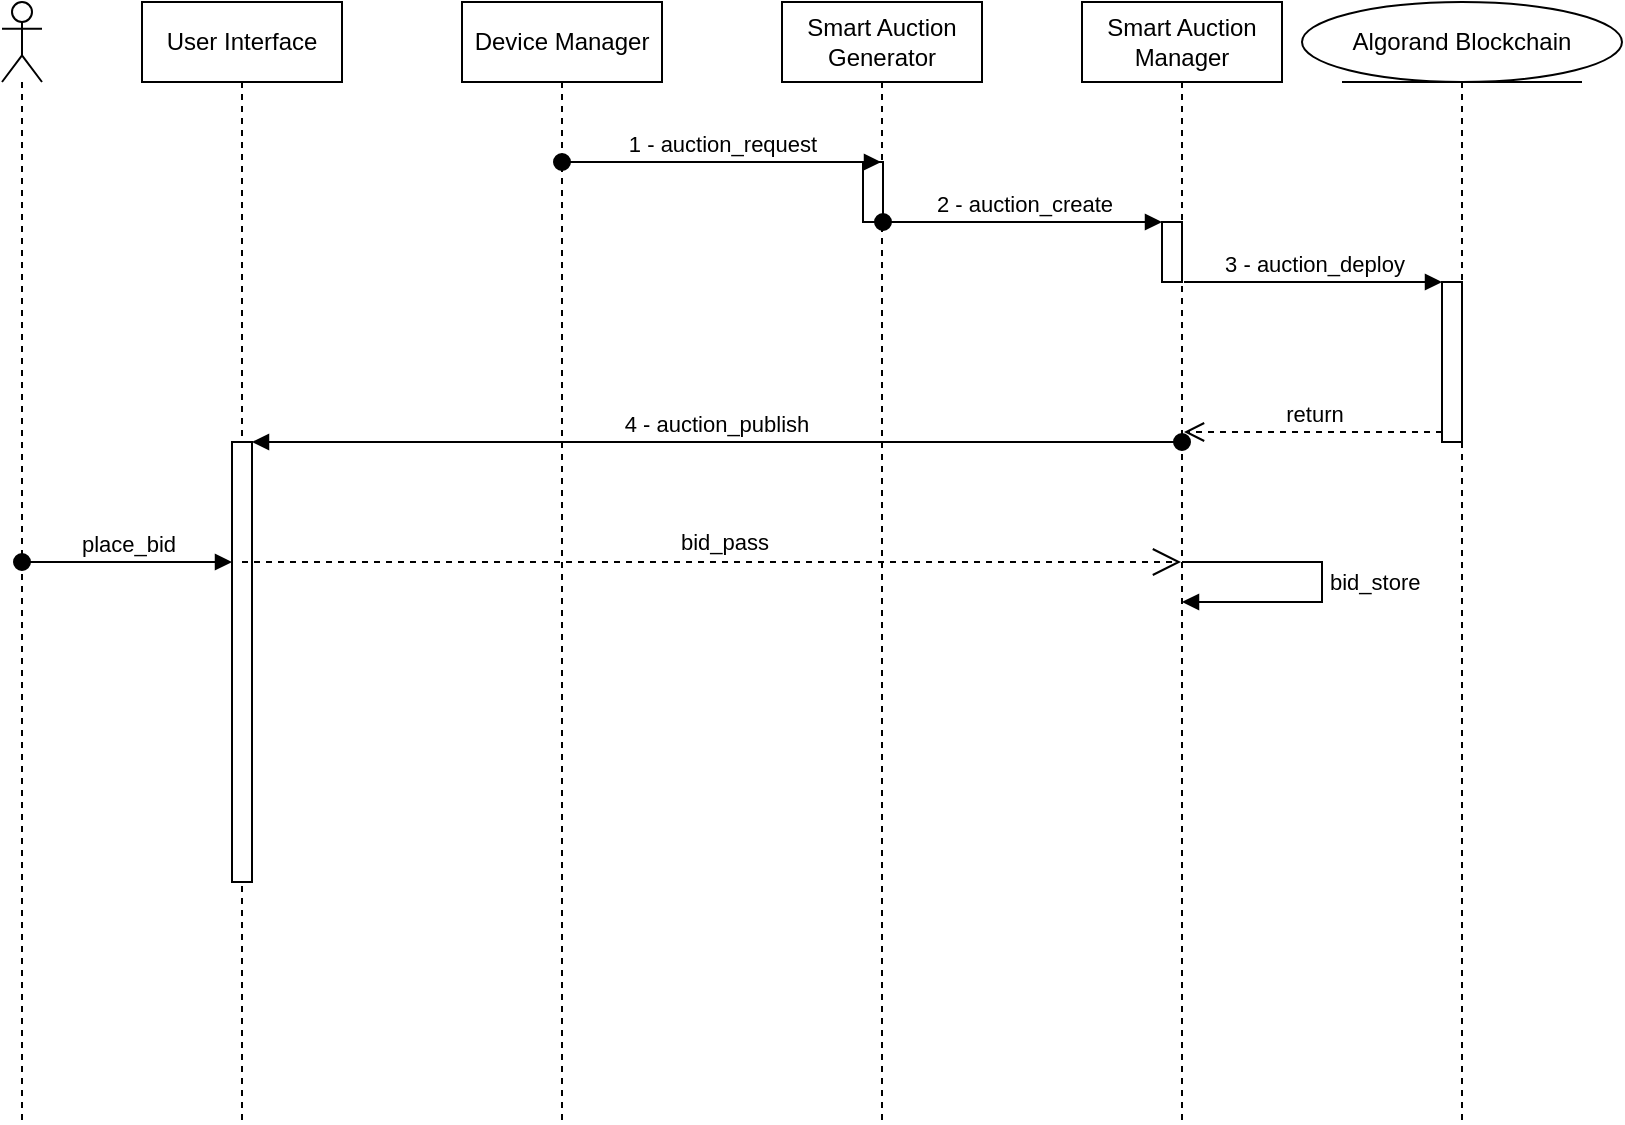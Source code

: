<mxfile version="21.2.9" type="github">
  <diagram name="Pagina-1" id="DZtC7V4ZbZOl91H6jhJw">
    <mxGraphModel dx="838" dy="663" grid="1" gridSize="10" guides="1" tooltips="1" connect="1" arrows="1" fold="1" page="1" pageScale="1" pageWidth="827" pageHeight="1169" math="0" shadow="0">
      <root>
        <mxCell id="0" />
        <mxCell id="1" parent="0" />
        <mxCell id="v9cwIrvtGYx73TXp7SWS-9" value="" style="shape=umlLifeline;perimeter=lifelinePerimeter;whiteSpace=wrap;html=1;container=1;dropTarget=0;collapsible=0;recursiveResize=0;outlineConnect=0;portConstraint=eastwest;newEdgeStyle={&quot;edgeStyle&quot;:&quot;elbowEdgeStyle&quot;,&quot;elbow&quot;:&quot;vertical&quot;,&quot;curved&quot;:0,&quot;rounded&quot;:0};participant=umlActor;" vertex="1" parent="1">
          <mxGeometry x="10" y="40" width="20" height="560" as="geometry" />
        </mxCell>
        <mxCell id="v9cwIrvtGYx73TXp7SWS-10" value="User Interface" style="shape=umlLifeline;perimeter=lifelinePerimeter;whiteSpace=wrap;html=1;container=1;dropTarget=0;collapsible=0;recursiveResize=0;outlineConnect=0;portConstraint=eastwest;newEdgeStyle={&quot;edgeStyle&quot;:&quot;elbowEdgeStyle&quot;,&quot;elbow&quot;:&quot;vertical&quot;,&quot;curved&quot;:0,&quot;rounded&quot;:0};" vertex="1" parent="1">
          <mxGeometry x="80" y="40" width="100" height="560" as="geometry" />
        </mxCell>
        <mxCell id="v9cwIrvtGYx73TXp7SWS-32" value="" style="html=1;points=[];perimeter=orthogonalPerimeter;outlineConnect=0;targetShapes=umlLifeline;portConstraint=eastwest;newEdgeStyle={&quot;edgeStyle&quot;:&quot;elbowEdgeStyle&quot;,&quot;elbow&quot;:&quot;vertical&quot;,&quot;curved&quot;:0,&quot;rounded&quot;:0};" vertex="1" parent="v9cwIrvtGYx73TXp7SWS-10">
          <mxGeometry x="45" y="220" width="10" height="220" as="geometry" />
        </mxCell>
        <mxCell id="v9cwIrvtGYx73TXp7SWS-11" value="Device Manager" style="shape=umlLifeline;perimeter=lifelinePerimeter;whiteSpace=wrap;html=1;container=1;dropTarget=0;collapsible=0;recursiveResize=0;outlineConnect=0;portConstraint=eastwest;newEdgeStyle={&quot;edgeStyle&quot;:&quot;elbowEdgeStyle&quot;,&quot;elbow&quot;:&quot;vertical&quot;,&quot;curved&quot;:0,&quot;rounded&quot;:0};" vertex="1" parent="1">
          <mxGeometry x="240" y="40" width="100" height="560" as="geometry" />
        </mxCell>
        <mxCell id="v9cwIrvtGYx73TXp7SWS-12" value="Smart Auction Generator" style="shape=umlLifeline;perimeter=lifelinePerimeter;whiteSpace=wrap;html=1;container=1;dropTarget=0;collapsible=0;recursiveResize=0;outlineConnect=0;portConstraint=eastwest;newEdgeStyle={&quot;edgeStyle&quot;:&quot;elbowEdgeStyle&quot;,&quot;elbow&quot;:&quot;vertical&quot;,&quot;curved&quot;:0,&quot;rounded&quot;:0};" vertex="1" parent="1">
          <mxGeometry x="400" y="40" width="100" height="560" as="geometry" />
        </mxCell>
        <mxCell id="v9cwIrvtGYx73TXp7SWS-21" value="" style="html=1;points=[];perimeter=orthogonalPerimeter;outlineConnect=0;targetShapes=umlLifeline;portConstraint=eastwest;newEdgeStyle={&quot;edgeStyle&quot;:&quot;elbowEdgeStyle&quot;,&quot;elbow&quot;:&quot;vertical&quot;,&quot;curved&quot;:0,&quot;rounded&quot;:0};" vertex="1" parent="v9cwIrvtGYx73TXp7SWS-12">
          <mxGeometry x="40.5" y="80" width="10" height="30" as="geometry" />
        </mxCell>
        <mxCell id="v9cwIrvtGYx73TXp7SWS-13" value="Smart Auction Manager" style="shape=umlLifeline;perimeter=lifelinePerimeter;whiteSpace=wrap;html=1;container=1;dropTarget=0;collapsible=0;recursiveResize=0;outlineConnect=0;portConstraint=eastwest;newEdgeStyle={&quot;edgeStyle&quot;:&quot;elbowEdgeStyle&quot;,&quot;elbow&quot;:&quot;vertical&quot;,&quot;curved&quot;:0,&quot;rounded&quot;:0};" vertex="1" parent="1">
          <mxGeometry x="550" y="40" width="100" height="560" as="geometry" />
        </mxCell>
        <mxCell id="v9cwIrvtGYx73TXp7SWS-25" value="" style="html=1;points=[];perimeter=orthogonalPerimeter;outlineConnect=0;targetShapes=umlLifeline;portConstraint=eastwest;newEdgeStyle={&quot;edgeStyle&quot;:&quot;elbowEdgeStyle&quot;,&quot;elbow&quot;:&quot;vertical&quot;,&quot;curved&quot;:0,&quot;rounded&quot;:0};" vertex="1" parent="v9cwIrvtGYx73TXp7SWS-13">
          <mxGeometry x="40" y="110" width="10" height="30" as="geometry" />
        </mxCell>
        <mxCell id="v9cwIrvtGYx73TXp7SWS-26" value="2 - auction_create" style="html=1;verticalAlign=bottom;startArrow=oval;endArrow=block;startSize=8;edgeStyle=elbowEdgeStyle;elbow=vertical;curved=0;rounded=0;" edge="1" parent="v9cwIrvtGYx73TXp7SWS-13" target="v9cwIrvtGYx73TXp7SWS-25">
          <mxGeometry relative="1" as="geometry">
            <mxPoint x="-99.5" y="110" as="sourcePoint" />
            <mxPoint x="60.5" y="110" as="targetPoint" />
            <Array as="points">
              <mxPoint x="-29.5" y="110" />
              <mxPoint x="0.5" y="130" />
            </Array>
          </mxGeometry>
        </mxCell>
        <mxCell id="v9cwIrvtGYx73TXp7SWS-14" value="Algorand Blockchain" style="shape=umlLifeline;perimeter=lifelinePerimeter;whiteSpace=wrap;html=1;container=1;dropTarget=0;collapsible=0;recursiveResize=0;outlineConnect=0;portConstraint=eastwest;newEdgeStyle={&quot;edgeStyle&quot;:&quot;elbowEdgeStyle&quot;,&quot;elbow&quot;:&quot;vertical&quot;,&quot;curved&quot;:0,&quot;rounded&quot;:0};participant=umlEntity;" vertex="1" parent="1">
          <mxGeometry x="660" y="40" width="160" height="560" as="geometry" />
        </mxCell>
        <mxCell id="v9cwIrvtGYx73TXp7SWS-27" value="" style="html=1;points=[];perimeter=orthogonalPerimeter;outlineConnect=0;targetShapes=umlLifeline;portConstraint=eastwest;newEdgeStyle={&quot;edgeStyle&quot;:&quot;elbowEdgeStyle&quot;,&quot;elbow&quot;:&quot;vertical&quot;,&quot;curved&quot;:0,&quot;rounded&quot;:0};" vertex="1" parent="v9cwIrvtGYx73TXp7SWS-14">
          <mxGeometry x="70" y="140" width="10" height="80" as="geometry" />
        </mxCell>
        <mxCell id="v9cwIrvtGYx73TXp7SWS-28" value="3 - auction_deploy" style="html=1;verticalAlign=bottom;endArrow=block;edgeStyle=elbowEdgeStyle;elbow=vertical;curved=0;rounded=0;" edge="1" target="v9cwIrvtGYx73TXp7SWS-27" parent="v9cwIrvtGYx73TXp7SWS-14">
          <mxGeometry relative="1" as="geometry">
            <mxPoint x="-59" y="140" as="sourcePoint" />
          </mxGeometry>
        </mxCell>
        <mxCell id="v9cwIrvtGYx73TXp7SWS-29" value="return" style="html=1;verticalAlign=bottom;endArrow=open;dashed=1;endSize=8;edgeStyle=elbowEdgeStyle;elbow=vertical;curved=0;rounded=0;" edge="1" source="v9cwIrvtGYx73TXp7SWS-27" parent="v9cwIrvtGYx73TXp7SWS-14">
          <mxGeometry relative="1" as="geometry">
            <mxPoint x="-59" y="215" as="targetPoint" />
          </mxGeometry>
        </mxCell>
        <mxCell id="v9cwIrvtGYx73TXp7SWS-22" value="1 - auction_request" style="html=1;verticalAlign=bottom;startArrow=oval;endArrow=block;startSize=8;edgeStyle=elbowEdgeStyle;elbow=vertical;curved=0;rounded=0;" edge="1" target="v9cwIrvtGYx73TXp7SWS-12" parent="1" source="v9cwIrvtGYx73TXp7SWS-11">
          <mxGeometry relative="1" as="geometry">
            <mxPoint x="350" y="120" as="sourcePoint" />
            <mxPoint x="510" y="120" as="targetPoint" />
            <Array as="points">
              <mxPoint x="360" y="120" />
              <mxPoint x="390" y="140" />
            </Array>
          </mxGeometry>
        </mxCell>
        <mxCell id="v9cwIrvtGYx73TXp7SWS-35" value="4 - auction_publish" style="html=1;verticalAlign=bottom;startArrow=oval;startFill=1;endArrow=block;startSize=8;edgeStyle=elbowEdgeStyle;elbow=vertical;curved=0;rounded=0;" edge="1" parent="1" target="v9cwIrvtGYx73TXp7SWS-32">
          <mxGeometry x="0.002" width="60" relative="1" as="geometry">
            <mxPoint x="600" y="260" as="sourcePoint" />
            <mxPoint x="460" y="250" as="targetPoint" />
            <mxPoint as="offset" />
          </mxGeometry>
        </mxCell>
        <mxCell id="v9cwIrvtGYx73TXp7SWS-37" value="place_bid" style="html=1;verticalAlign=bottom;startArrow=oval;startFill=1;endArrow=block;startSize=8;edgeStyle=elbowEdgeStyle;elbow=vertical;curved=0;rounded=0;" edge="1" parent="1" source="v9cwIrvtGYx73TXp7SWS-9" target="v9cwIrvtGYx73TXp7SWS-32">
          <mxGeometry width="60" relative="1" as="geometry">
            <mxPoint x="400" y="330" as="sourcePoint" />
            <mxPoint x="120" y="320" as="targetPoint" />
            <Array as="points">
              <mxPoint x="120" y="320" />
            </Array>
          </mxGeometry>
        </mxCell>
        <mxCell id="v9cwIrvtGYx73TXp7SWS-38" value="bid_pass" style="endArrow=open;endSize=12;dashed=1;html=1;rounded=0;" edge="1" parent="1" source="v9cwIrvtGYx73TXp7SWS-10" target="v9cwIrvtGYx73TXp7SWS-13">
          <mxGeometry x="0.023" y="10" width="160" relative="1" as="geometry">
            <mxPoint x="350" y="330" as="sourcePoint" />
            <mxPoint x="510" y="330" as="targetPoint" />
            <Array as="points">
              <mxPoint x="370" y="320" />
            </Array>
            <mxPoint x="1" as="offset" />
          </mxGeometry>
        </mxCell>
        <mxCell id="v9cwIrvtGYx73TXp7SWS-40" value="bid_store" style="html=1;align=left;spacingLeft=2;endArrow=block;rounded=0;edgeStyle=orthogonalEdgeStyle;curved=0;rounded=0;" edge="1" target="v9cwIrvtGYx73TXp7SWS-13" parent="1" source="v9cwIrvtGYx73TXp7SWS-13">
          <mxGeometry relative="1" as="geometry">
            <mxPoint x="420" y="310" as="sourcePoint" />
            <Array as="points">
              <mxPoint x="670" y="320" />
              <mxPoint x="670" y="340" />
            </Array>
          </mxGeometry>
        </mxCell>
      </root>
    </mxGraphModel>
  </diagram>
</mxfile>
